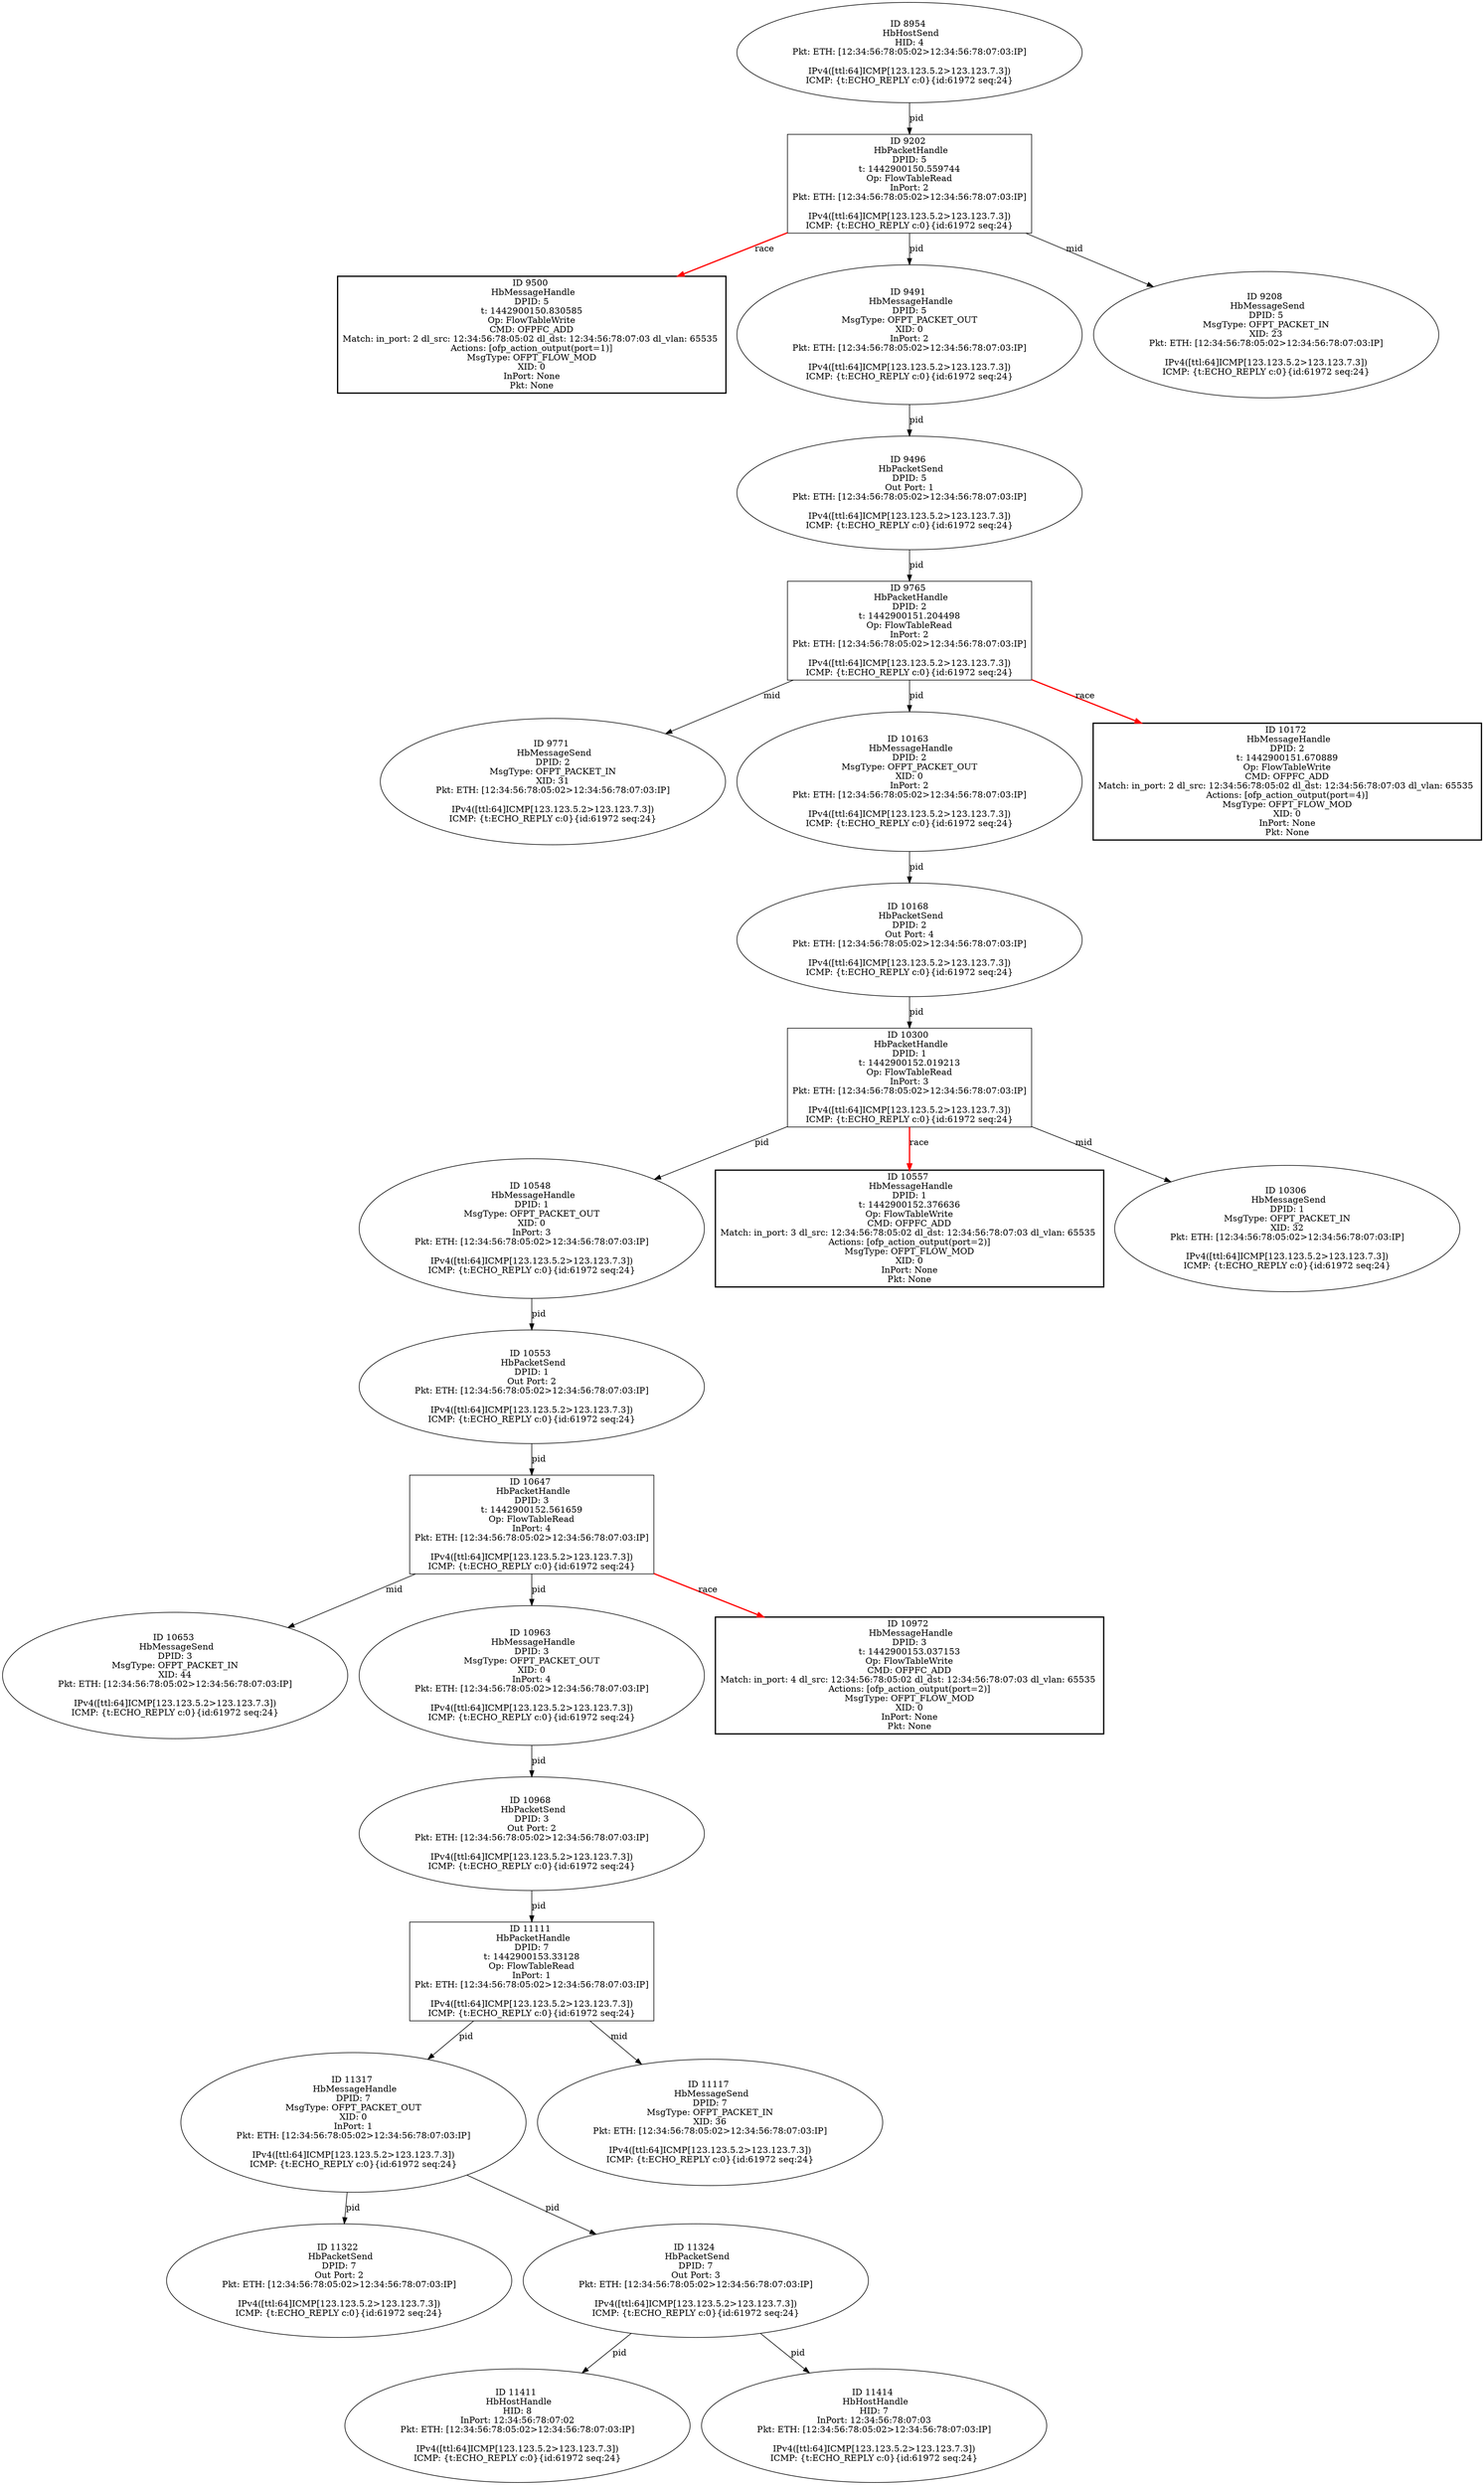 strict digraph G {
11411 [shape=oval, event=<hb_events.HbHostHandle object at 0x10a3cc590>, label="ID 11411 
 HbHostHandle
HID: 8
InPort: 12:34:56:78:07:02
Pkt: ETH: [12:34:56:78:05:02>12:34:56:78:07:03:IP]

IPv4([ttl:64]ICMP[123.123.5.2>123.123.7.3])
ICMP: {t:ECHO_REPLY c:0}{id:61972 seq:24}"];
11414 [shape=oval, event=<hb_events.HbHostHandle object at 0x10a3cc850>, label="ID 11414 
 HbHostHandle
HID: 7
InPort: 12:34:56:78:07:03
Pkt: ETH: [12:34:56:78:05:02>12:34:56:78:07:03:IP]

IPv4([ttl:64]ICMP[123.123.5.2>123.123.7.3])
ICMP: {t:ECHO_REPLY c:0}{id:61972 seq:24}"];
10647 [shape=box, event=<hb_events.HbPacketHandle object at 0x10a071910>, label="ID 10647 
 HbPacketHandle
DPID: 3
t: 1442900152.561659
Op: FlowTableRead
InPort: 4
Pkt: ETH: [12:34:56:78:05:02>12:34:56:78:07:03:IP]

IPv4([ttl:64]ICMP[123.123.5.2>123.123.7.3])
ICMP: {t:ECHO_REPLY c:0}{id:61972 seq:24}"];
9496 [shape=oval, event=<hb_events.HbPacketSend object at 0x109cb4f50>, label="ID 9496 
 HbPacketSend
DPID: 5
Out Port: 1
Pkt: ETH: [12:34:56:78:05:02>12:34:56:78:07:03:IP]

IPv4([ttl:64]ICMP[123.123.5.2>123.123.7.3])
ICMP: {t:ECHO_REPLY c:0}{id:61972 seq:24}"];
9500 [shape=box, style=bold, event=<hb_events.HbMessageHandle object at 0x109cae350>, label="ID 9500 
 HbMessageHandle
DPID: 5
t: 1442900150.830585
Op: FlowTableWrite
CMD: OFPFC_ADD
Match: in_port: 2 dl_src: 12:34:56:78:05:02 dl_dst: 12:34:56:78:07:03 dl_vlan: 65535 
Actions: [ofp_action_output(port=1)]
MsgType: OFPT_FLOW_MOD
XID: 0
InPort: None
Pkt: None"];
10653 [shape=oval, event=<hb_events.HbMessageSend object at 0x10a0885d0>, label="ID 10653 
 HbMessageSend
DPID: 3
MsgType: OFPT_PACKET_IN
XID: 44
Pkt: ETH: [12:34:56:78:05:02>12:34:56:78:07:03:IP]

IPv4([ttl:64]ICMP[123.123.5.2>123.123.7.3])
ICMP: {t:ECHO_REPLY c:0}{id:61972 seq:24}"];
9765 [shape=box, event=<hb_events.HbPacketHandle object at 0x109d7ed10>, label="ID 9765 
 HbPacketHandle
DPID: 2
t: 1442900151.204498
Op: FlowTableRead
InPort: 2
Pkt: ETH: [12:34:56:78:05:02>12:34:56:78:07:03:IP]

IPv4([ttl:64]ICMP[123.123.5.2>123.123.7.3])
ICMP: {t:ECHO_REPLY c:0}{id:61972 seq:24}"];
9771 [shape=oval, event=<hb_events.HbMessageSend object at 0x109d88310>, label="ID 9771 
 HbMessageSend
DPID: 2
MsgType: OFPT_PACKET_IN
XID: 31
Pkt: ETH: [12:34:56:78:05:02>12:34:56:78:07:03:IP]

IPv4([ttl:64]ICMP[123.123.5.2>123.123.7.3])
ICMP: {t:ECHO_REPLY c:0}{id:61972 seq:24}"];
10163 [shape=oval, event=<hb_events.HbMessageHandle object at 0x109ecf2d0>, label="ID 10163 
 HbMessageHandle
DPID: 2
MsgType: OFPT_PACKET_OUT
XID: 0
InPort: 2
Pkt: ETH: [12:34:56:78:05:02>12:34:56:78:07:03:IP]

IPv4([ttl:64]ICMP[123.123.5.2>123.123.7.3])
ICMP: {t:ECHO_REPLY c:0}{id:61972 seq:24}"];
10548 [shape=oval, event=<hb_events.HbMessageHandle object at 0x10a03f2d0>, label="ID 10548 
 HbMessageHandle
DPID: 1
MsgType: OFPT_PACKET_OUT
XID: 0
InPort: 3
Pkt: ETH: [12:34:56:78:05:02>12:34:56:78:07:03:IP]

IPv4([ttl:64]ICMP[123.123.5.2>123.123.7.3])
ICMP: {t:ECHO_REPLY c:0}{id:61972 seq:24}"];
11317 [shape=oval, event=<hb_events.HbMessageHandle object at 0x10a389f10>, label="ID 11317 
 HbMessageHandle
DPID: 7
MsgType: OFPT_PACKET_OUT
XID: 0
InPort: 1
Pkt: ETH: [12:34:56:78:05:02>12:34:56:78:07:03:IP]

IPv4([ttl:64]ICMP[123.123.5.2>123.123.7.3])
ICMP: {t:ECHO_REPLY c:0}{id:61972 seq:24}"];
10168 [shape=oval, event=<hb_events.HbPacketSend object at 0x109ecf690>, label="ID 10168 
 HbPacketSend
DPID: 2
Out Port: 4
Pkt: ETH: [12:34:56:78:05:02>12:34:56:78:07:03:IP]

IPv4([ttl:64]ICMP[123.123.5.2>123.123.7.3])
ICMP: {t:ECHO_REPLY c:0}{id:61972 seq:24}"];
10553 [shape=oval, event=<hb_events.HbPacketSend object at 0x10a03ad90>, label="ID 10553 
 HbPacketSend
DPID: 1
Out Port: 2
Pkt: ETH: [12:34:56:78:05:02>12:34:56:78:07:03:IP]

IPv4([ttl:64]ICMP[123.123.5.2>123.123.7.3])
ICMP: {t:ECHO_REPLY c:0}{id:61972 seq:24}"];
11322 [shape=oval, event=<hb_events.HbPacketSend object at 0x10a36f5d0>, label="ID 11322 
 HbPacketSend
DPID: 7
Out Port: 2
Pkt: ETH: [12:34:56:78:05:02>12:34:56:78:07:03:IP]

IPv4([ttl:64]ICMP[123.123.5.2>123.123.7.3])
ICMP: {t:ECHO_REPLY c:0}{id:61972 seq:24}"];
11324 [shape=oval, event=<hb_events.HbPacketSend object at 0x10a36f550>, label="ID 11324 
 HbPacketSend
DPID: 7
Out Port: 3
Pkt: ETH: [12:34:56:78:05:02>12:34:56:78:07:03:IP]

IPv4([ttl:64]ICMP[123.123.5.2>123.123.7.3])
ICMP: {t:ECHO_REPLY c:0}{id:61972 seq:24}"];
10557 [shape=box, style=bold, event=<hb_events.HbMessageHandle object at 0x10a042610>, label="ID 10557 
 HbMessageHandle
DPID: 1
t: 1442900152.376636
Op: FlowTableWrite
CMD: OFPFC_ADD
Match: in_port: 3 dl_src: 12:34:56:78:05:02 dl_dst: 12:34:56:78:07:03 dl_vlan: 65535 
Actions: [ofp_action_output(port=2)]
MsgType: OFPT_FLOW_MOD
XID: 0
InPort: None
Pkt: None"];
10306 [shape=oval, event=<hb_events.HbMessageSend object at 0x109f52050>, label="ID 10306 
 HbMessageSend
DPID: 1
MsgType: OFPT_PACKET_IN
XID: 32
Pkt: ETH: [12:34:56:78:05:02>12:34:56:78:07:03:IP]

IPv4([ttl:64]ICMP[123.123.5.2>123.123.7.3])
ICMP: {t:ECHO_REPLY c:0}{id:61972 seq:24}"];
10172 [shape=box, style=bold, event=<hb_events.HbMessageHandle object at 0x109ed7910>, label="ID 10172 
 HbMessageHandle
DPID: 2
t: 1442900151.670889
Op: FlowTableWrite
CMD: OFPFC_ADD
Match: in_port: 2 dl_src: 12:34:56:78:05:02 dl_dst: 12:34:56:78:07:03 dl_vlan: 65535 
Actions: [ofp_action_output(port=4)]
MsgType: OFPT_FLOW_MOD
XID: 0
InPort: None
Pkt: None"];
10963 [shape=oval, event=<hb_events.HbMessageHandle object at 0x10a1d3190>, label="ID 10963 
 HbMessageHandle
DPID: 3
MsgType: OFPT_PACKET_OUT
XID: 0
InPort: 4
Pkt: ETH: [12:34:56:78:05:02>12:34:56:78:07:03:IP]

IPv4([ttl:64]ICMP[123.123.5.2>123.123.7.3])
ICMP: {t:ECHO_REPLY c:0}{id:61972 seq:24}"];
10968 [shape=oval, event=<hb_events.HbPacketSend object at 0x10a1d36d0>, label="ID 10968 
 HbPacketSend
DPID: 3
Out Port: 2
Pkt: ETH: [12:34:56:78:05:02>12:34:56:78:07:03:IP]

IPv4([ttl:64]ICMP[123.123.5.2>123.123.7.3])
ICMP: {t:ECHO_REPLY c:0}{id:61972 seq:24}"];
10972 [shape=box, style=bold, event=<hb_events.HbMessageHandle object at 0x10a1c5150>, label="ID 10972 
 HbMessageHandle
DPID: 3
t: 1442900153.037153
Op: FlowTableWrite
CMD: OFPFC_ADD
Match: in_port: 4 dl_src: 12:34:56:78:05:02 dl_dst: 12:34:56:78:07:03 dl_vlan: 65535 
Actions: [ofp_action_output(port=2)]
MsgType: OFPT_FLOW_MOD
XID: 0
InPort: None
Pkt: None"];
11111 [shape=box, event=<hb_events.HbPacketHandle object at 0x10a267dd0>, label="ID 11111 
 HbPacketHandle
DPID: 7
t: 1442900153.33128
Op: FlowTableRead
InPort: 1
Pkt: ETH: [12:34:56:78:05:02>12:34:56:78:07:03:IP]

IPv4([ttl:64]ICMP[123.123.5.2>123.123.7.3])
ICMP: {t:ECHO_REPLY c:0}{id:61972 seq:24}"];
10300 [shape=box, event=<hb_events.HbPacketHandle object at 0x109f4cc90>, label="ID 10300 
 HbPacketHandle
DPID: 1
t: 1442900152.019213
Op: FlowTableRead
InPort: 3
Pkt: ETH: [12:34:56:78:05:02>12:34:56:78:07:03:IP]

IPv4([ttl:64]ICMP[123.123.5.2>123.123.7.3])
ICMP: {t:ECHO_REPLY c:0}{id:61972 seq:24}"];
11117 [shape=oval, event=<hb_events.HbMessageSend object at 0x10a279790>, label="ID 11117 
 HbMessageSend
DPID: 7
MsgType: OFPT_PACKET_IN
XID: 36
Pkt: ETH: [12:34:56:78:05:02>12:34:56:78:07:03:IP]

IPv4([ttl:64]ICMP[123.123.5.2>123.123.7.3])
ICMP: {t:ECHO_REPLY c:0}{id:61972 seq:24}"];
9202 [shape=box, event=<hb_events.HbPacketHandle object at 0x109c19690>, label="ID 9202 
 HbPacketHandle
DPID: 5
t: 1442900150.559744
Op: FlowTableRead
InPort: 2
Pkt: ETH: [12:34:56:78:05:02>12:34:56:78:07:03:IP]

IPv4([ttl:64]ICMP[123.123.5.2>123.123.7.3])
ICMP: {t:ECHO_REPLY c:0}{id:61972 seq:24}"];
9491 [shape=oval, event=<hb_events.HbMessageHandle object at 0x109cb4a50>, label="ID 9491 
 HbMessageHandle
DPID: 5
MsgType: OFPT_PACKET_OUT
XID: 0
InPort: 2
Pkt: ETH: [12:34:56:78:05:02>12:34:56:78:07:03:IP]

IPv4([ttl:64]ICMP[123.123.5.2>123.123.7.3])
ICMP: {t:ECHO_REPLY c:0}{id:61972 seq:24}"];
9208 [shape=oval, event=<hb_events.HbMessageSend object at 0x109c1f190>, label="ID 9208 
 HbMessageSend
DPID: 5
MsgType: OFPT_PACKET_IN
XID: 23
Pkt: ETH: [12:34:56:78:05:02>12:34:56:78:07:03:IP]

IPv4([ttl:64]ICMP[123.123.5.2>123.123.7.3])
ICMP: {t:ECHO_REPLY c:0}{id:61972 seq:24}"];
8954 [shape=oval, event=<hb_events.HbHostSend object at 0x109b9e210>, label="ID 8954 
 HbHostSend
HID: 4
Pkt: ETH: [12:34:56:78:05:02>12:34:56:78:07:03:IP]

IPv4([ttl:64]ICMP[123.123.5.2>123.123.7.3])
ICMP: {t:ECHO_REPLY c:0}{id:61972 seq:24}"];
9491 -> 9496  [rel=pid, label=pid];
10647 -> 10963  [rel=pid, label=pid];
10647 -> 10972  [harmful=True, color=red, style=bold, rel=race, label=race];
10647 -> 10653  [rel=mid, label=mid];
9496 -> 9765  [rel=pid, label=pid];
9765 -> 9771  [rel=mid, label=mid];
9765 -> 10172  [harmful=True, color=red, style=bold, rel=race, label=race];
9765 -> 10163  [rel=pid, label=pid];
10163 -> 10168  [rel=pid, label=pid];
10548 -> 10553  [rel=pid, label=pid];
11317 -> 11322  [rel=pid, label=pid];
11317 -> 11324  [rel=pid, label=pid];
10168 -> 10300  [rel=pid, label=pid];
10553 -> 10647  [rel=pid, label=pid];
10300 -> 10306  [rel=mid, label=mid];
10300 -> 10548  [rel=pid, label=pid];
10300 -> 10557  [harmful=True, color=red, style=bold, rel=race, label=race];
10963 -> 10968  [rel=pid, label=pid];
10968 -> 11111  [rel=pid, label=pid];
11111 -> 11317  [rel=pid, label=pid];
11111 -> 11117  [rel=mid, label=mid];
11324 -> 11411  [rel=pid, label=pid];
11324 -> 11414  [rel=pid, label=pid];
9202 -> 9208  [rel=mid, label=mid];
9202 -> 9491  [rel=pid, label=pid];
9202 -> 9500  [harmful=True, color=red, style=bold, rel=race, label=race];
8954 -> 9202  [rel=pid, label=pid];
}
